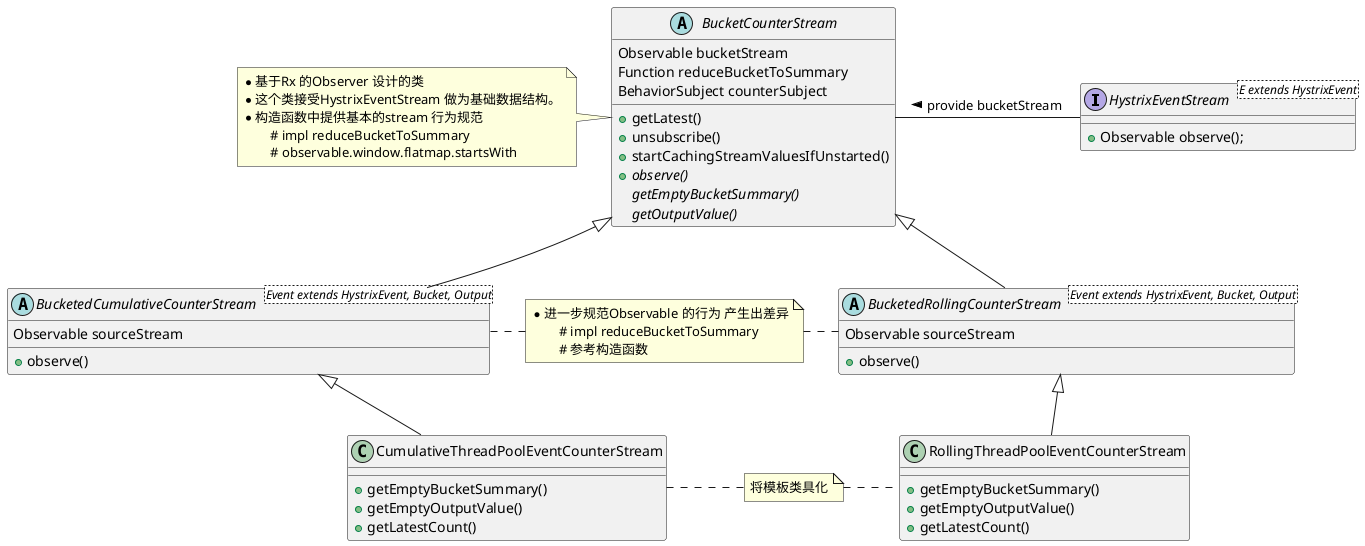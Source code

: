 @startuml

interface HystrixEventStream<E extends HystrixEvent>{
	+ Observable observe();
}


abstract class BucketCounterStream{

    Observable bucketStream
    Function reduceBucketToSummary
    BehaviorSubject counterSubject
    
	+ getLatest()
    + unsubscribe()
    + startCachingStreamValuesIfUnstarted()
	+ {abstract} observe()
    
    {abstract} getEmptyBucketSummary()
    {abstract} getOutputValue()
}


note left
* 基于Rx 的Observer 设计的类
* 这个类接受HystrixEventStream 做为基础数据结构。
* 构造函数中提供基本的stream 行为规范
	# impl reduceBucketToSummary
 	# observable.window.flatmap.startsWith 
end note

BucketCounterStream -right- HystrixEventStream :< provide bucketStream

abstract class BucketedRollingCounterStream <Event extends HystrixEvent, Bucket, Output>{
	Observable sourceStream
	+ observe()
}

abstract class BucketedCumulativeCounterStream <Event extends HystrixEvent, Bucket, Output>{
	Observable sourceStream
	+ observe()
}

note as N1
* 进一步规范Observable 的行为 产生出差异
	# impl reduceBucketToSummary
 	# 参考构造函数
end note


note as N2
将模板类具化
end note

BucketedRollingCounterStream .left. N1 
N1 .left. BucketedCumulativeCounterStream

class RollingThreadPoolEventCounterStream{
	+ getEmptyBucketSummary()
    + getEmptyOutputValue()
    + getLatestCount()
}
class CumulativeThreadPoolEventCounterStream{
	+ getEmptyBucketSummary()
    + getEmptyOutputValue()
    + getLatestCount()
}


RollingThreadPoolEventCounterStream .left. N2 
N2 .left. CumulativeThreadPoolEventCounterStream

BucketCounterStream <|-- BucketedRollingCounterStream
BucketCounterStream <|-- BucketedCumulativeCounterStream
BucketedRollingCounterStream  <|-- RollingThreadPoolEventCounterStream
BucketedCumulativeCounterStream <|-- CumulativeThreadPoolEventCounterStream
@enduml
